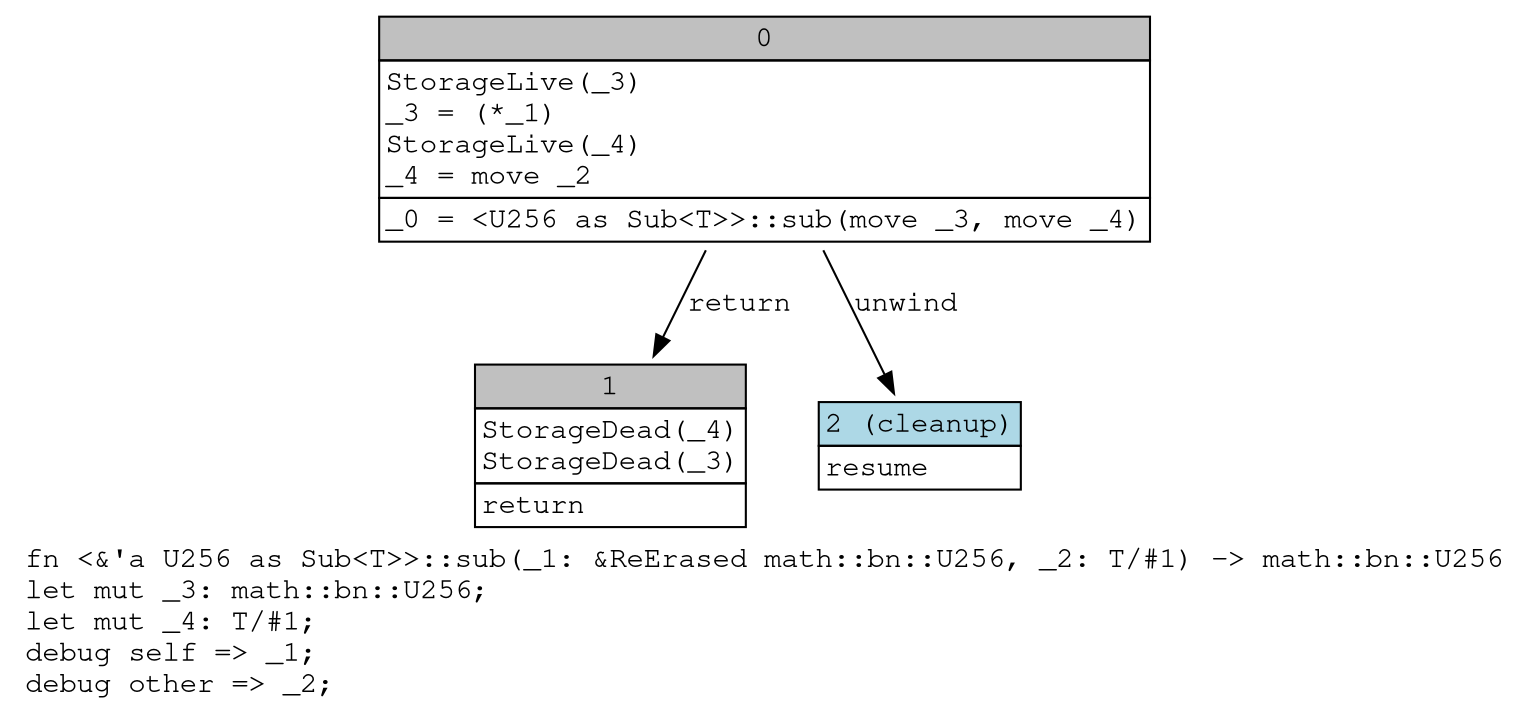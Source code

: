 digraph Mir_0_14083 {
    graph [fontname="Courier, monospace"];
    node [fontname="Courier, monospace"];
    edge [fontname="Courier, monospace"];
    label=<fn &lt;&amp;'a U256 as Sub&lt;T&gt;&gt;::sub(_1: &amp;ReErased math::bn::U256, _2: T/#1) -&gt; math::bn::U256<br align="left"/>let mut _3: math::bn::U256;<br align="left"/>let mut _4: T/#1;<br align="left"/>debug self =&gt; _1;<br align="left"/>debug other =&gt; _2;<br align="left"/>>;
    bb0__0_14083 [shape="none", label=<<table border="0" cellborder="1" cellspacing="0"><tr><td bgcolor="gray" align="center" colspan="1">0</td></tr><tr><td align="left" balign="left">StorageLive(_3)<br/>_3 = (*_1)<br/>StorageLive(_4)<br/>_4 = move _2<br/></td></tr><tr><td align="left">_0 = &lt;U256 as Sub&lt;T&gt;&gt;::sub(move _3, move _4)</td></tr></table>>];
    bb1__0_14083 [shape="none", label=<<table border="0" cellborder="1" cellspacing="0"><tr><td bgcolor="gray" align="center" colspan="1">1</td></tr><tr><td align="left" balign="left">StorageDead(_4)<br/>StorageDead(_3)<br/></td></tr><tr><td align="left">return</td></tr></table>>];
    bb2__0_14083 [shape="none", label=<<table border="0" cellborder="1" cellspacing="0"><tr><td bgcolor="lightblue" align="center" colspan="1">2 (cleanup)</td></tr><tr><td align="left">resume</td></tr></table>>];
    bb0__0_14083 -> bb1__0_14083 [label="return"];
    bb0__0_14083 -> bb2__0_14083 [label="unwind"];
}
